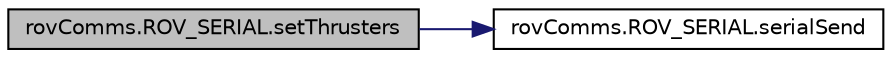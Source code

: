 digraph "rovComms.ROV_SERIAL.setThrusters"
{
 // LATEX_PDF_SIZE
  edge [fontname="Helvetica",fontsize="10",labelfontname="Helvetica",labelfontsize="10"];
  node [fontname="Helvetica",fontsize="10",shape=record];
  rankdir="LR";
  Node1 [label="rovComms.ROV_SERIAL.setThrusters",height=0.2,width=0.4,color="black", fillcolor="grey75", style="filled", fontcolor="black",tooltip=" "];
  Node1 -> Node2 [color="midnightblue",fontsize="10",style="solid",fontname="Helvetica"];
  Node2 [label="rovComms.ROV_SERIAL.serialSend",height=0.2,width=0.4,color="black", fillcolor="white", style="filled",URL="$classrov_comms_1_1_r_o_v___s_e_r_i_a_l.html#a926f0b1e1f572d02fa85fa500b2079ae",tooltip=" "];
}

